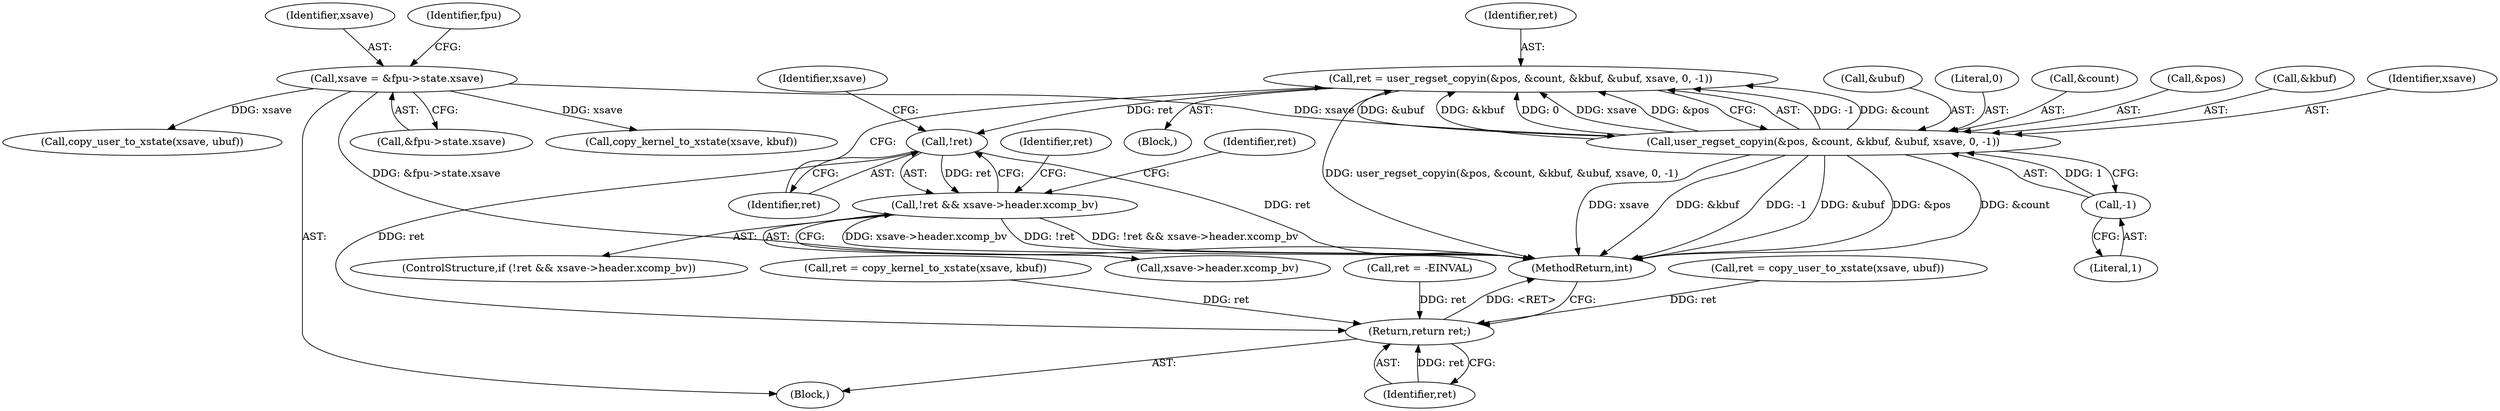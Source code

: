 digraph "0_linux_814fb7bb7db5433757d76f4c4502c96fc53b0b5e@API" {
"1000171" [label="(Call,ret = user_regset_copyin(&pos, &count, &kbuf, &ubuf, xsave, 0, -1))"];
"1000173" [label="(Call,user_regset_copyin(&pos, &count, &kbuf, &ubuf, xsave, 0, -1))"];
"1000142" [label="(Call,xsave = &fpu->state.xsave)"];
"1000184" [label="(Call,-1)"];
"1000188" [label="(Call,!ret)"];
"1000187" [label="(Call,!ret && xsave->header.xcomp_bv)"];
"1000229" [label="(Return,return ret;)"];
"1000195" [label="(Call,ret = -EINVAL)"];
"1000180" [label="(Call,&ubuf)"];
"1000142" [label="(Call,xsave = &fpu->state.xsave)"];
"1000183" [label="(Literal,0)"];
"1000200" [label="(Identifier,ret)"];
"1000173" [label="(Call,user_regset_copyin(&pos, &count, &kbuf, &ubuf, xsave, 0, -1))"];
"1000186" [label="(ControlStructure,if (!ret && xsave->header.xcomp_bv))"];
"1000170" [label="(Block,)"];
"1000176" [label="(Call,&count)"];
"1000151" [label="(Identifier,fpu)"];
"1000192" [label="(Identifier,xsave)"];
"1000164" [label="(Call,ret = copy_user_to_xstate(xsave, ubuf))"];
"1000160" [label="(Call,copy_kernel_to_xstate(xsave, kbuf))"];
"1000174" [label="(Call,&pos)"];
"1000112" [label="(Block,)"];
"1000185" [label="(Literal,1)"];
"1000229" [label="(Return,return ret;)"];
"1000230" [label="(Identifier,ret)"];
"1000184" [label="(Call,-1)"];
"1000189" [label="(Identifier,ret)"];
"1000187" [label="(Call,!ret && xsave->header.xcomp_bv)"];
"1000196" [label="(Identifier,ret)"];
"1000178" [label="(Call,&kbuf)"];
"1000231" [label="(MethodReturn,int)"];
"1000158" [label="(Call,ret = copy_kernel_to_xstate(xsave, kbuf))"];
"1000171" [label="(Call,ret = user_regset_copyin(&pos, &count, &kbuf, &ubuf, xsave, 0, -1))"];
"1000188" [label="(Call,!ret)"];
"1000166" [label="(Call,copy_user_to_xstate(xsave, ubuf))"];
"1000143" [label="(Identifier,xsave)"];
"1000182" [label="(Identifier,xsave)"];
"1000190" [label="(Call,xsave->header.xcomp_bv)"];
"1000172" [label="(Identifier,ret)"];
"1000144" [label="(Call,&fpu->state.xsave)"];
"1000171" -> "1000170"  [label="AST: "];
"1000171" -> "1000173"  [label="CFG: "];
"1000172" -> "1000171"  [label="AST: "];
"1000173" -> "1000171"  [label="AST: "];
"1000189" -> "1000171"  [label="CFG: "];
"1000171" -> "1000231"  [label="DDG: user_regset_copyin(&pos, &count, &kbuf, &ubuf, xsave, 0, -1)"];
"1000173" -> "1000171"  [label="DDG: -1"];
"1000173" -> "1000171"  [label="DDG: &count"];
"1000173" -> "1000171"  [label="DDG: &ubuf"];
"1000173" -> "1000171"  [label="DDG: &kbuf"];
"1000173" -> "1000171"  [label="DDG: 0"];
"1000173" -> "1000171"  [label="DDG: xsave"];
"1000173" -> "1000171"  [label="DDG: &pos"];
"1000171" -> "1000188"  [label="DDG: ret"];
"1000173" -> "1000184"  [label="CFG: "];
"1000174" -> "1000173"  [label="AST: "];
"1000176" -> "1000173"  [label="AST: "];
"1000178" -> "1000173"  [label="AST: "];
"1000180" -> "1000173"  [label="AST: "];
"1000182" -> "1000173"  [label="AST: "];
"1000183" -> "1000173"  [label="AST: "];
"1000184" -> "1000173"  [label="AST: "];
"1000173" -> "1000231"  [label="DDG: &count"];
"1000173" -> "1000231"  [label="DDG: xsave"];
"1000173" -> "1000231"  [label="DDG: &kbuf"];
"1000173" -> "1000231"  [label="DDG: -1"];
"1000173" -> "1000231"  [label="DDG: &ubuf"];
"1000173" -> "1000231"  [label="DDG: &pos"];
"1000142" -> "1000173"  [label="DDG: xsave"];
"1000184" -> "1000173"  [label="DDG: 1"];
"1000142" -> "1000112"  [label="AST: "];
"1000142" -> "1000144"  [label="CFG: "];
"1000143" -> "1000142"  [label="AST: "];
"1000144" -> "1000142"  [label="AST: "];
"1000151" -> "1000142"  [label="CFG: "];
"1000142" -> "1000231"  [label="DDG: &fpu->state.xsave"];
"1000142" -> "1000160"  [label="DDG: xsave"];
"1000142" -> "1000166"  [label="DDG: xsave"];
"1000184" -> "1000185"  [label="CFG: "];
"1000185" -> "1000184"  [label="AST: "];
"1000188" -> "1000187"  [label="AST: "];
"1000188" -> "1000189"  [label="CFG: "];
"1000189" -> "1000188"  [label="AST: "];
"1000192" -> "1000188"  [label="CFG: "];
"1000187" -> "1000188"  [label="CFG: "];
"1000188" -> "1000231"  [label="DDG: ret"];
"1000188" -> "1000187"  [label="DDG: ret"];
"1000188" -> "1000229"  [label="DDG: ret"];
"1000187" -> "1000186"  [label="AST: "];
"1000187" -> "1000190"  [label="CFG: "];
"1000190" -> "1000187"  [label="AST: "];
"1000196" -> "1000187"  [label="CFG: "];
"1000200" -> "1000187"  [label="CFG: "];
"1000187" -> "1000231"  [label="DDG: xsave->header.xcomp_bv"];
"1000187" -> "1000231"  [label="DDG: !ret"];
"1000187" -> "1000231"  [label="DDG: !ret && xsave->header.xcomp_bv"];
"1000229" -> "1000112"  [label="AST: "];
"1000229" -> "1000230"  [label="CFG: "];
"1000230" -> "1000229"  [label="AST: "];
"1000231" -> "1000229"  [label="CFG: "];
"1000229" -> "1000231"  [label="DDG: <RET>"];
"1000230" -> "1000229"  [label="DDG: ret"];
"1000158" -> "1000229"  [label="DDG: ret"];
"1000195" -> "1000229"  [label="DDG: ret"];
"1000164" -> "1000229"  [label="DDG: ret"];
}
